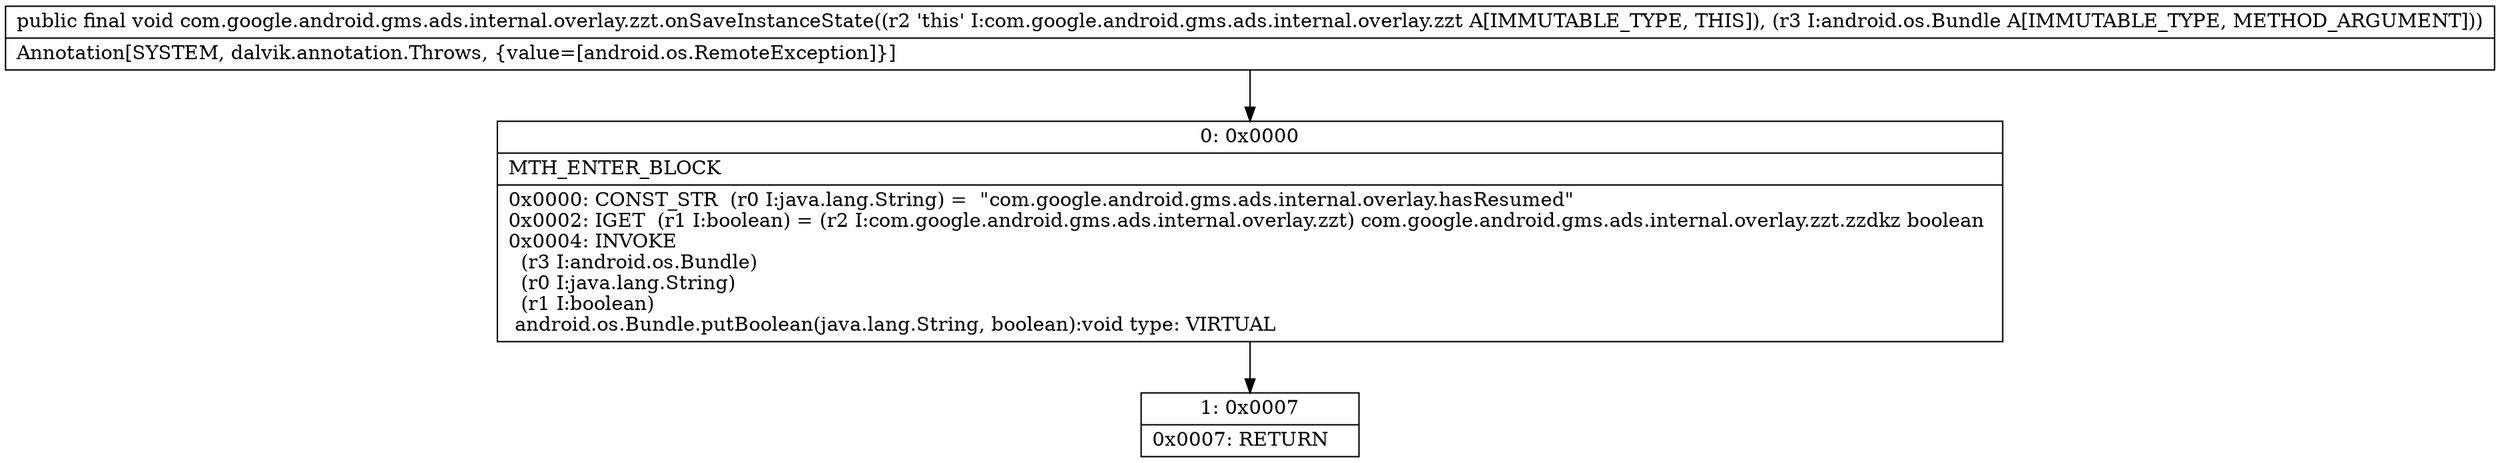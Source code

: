 digraph "CFG forcom.google.android.gms.ads.internal.overlay.zzt.onSaveInstanceState(Landroid\/os\/Bundle;)V" {
Node_0 [shape=record,label="{0\:\ 0x0000|MTH_ENTER_BLOCK\l|0x0000: CONST_STR  (r0 I:java.lang.String) =  \"com.google.android.gms.ads.internal.overlay.hasResumed\" \l0x0002: IGET  (r1 I:boolean) = (r2 I:com.google.android.gms.ads.internal.overlay.zzt) com.google.android.gms.ads.internal.overlay.zzt.zzdkz boolean \l0x0004: INVOKE  \l  (r3 I:android.os.Bundle)\l  (r0 I:java.lang.String)\l  (r1 I:boolean)\l android.os.Bundle.putBoolean(java.lang.String, boolean):void type: VIRTUAL \l}"];
Node_1 [shape=record,label="{1\:\ 0x0007|0x0007: RETURN   \l}"];
MethodNode[shape=record,label="{public final void com.google.android.gms.ads.internal.overlay.zzt.onSaveInstanceState((r2 'this' I:com.google.android.gms.ads.internal.overlay.zzt A[IMMUTABLE_TYPE, THIS]), (r3 I:android.os.Bundle A[IMMUTABLE_TYPE, METHOD_ARGUMENT]))  | Annotation[SYSTEM, dalvik.annotation.Throws, \{value=[android.os.RemoteException]\}]\l}"];
MethodNode -> Node_0;
Node_0 -> Node_1;
}


